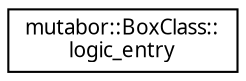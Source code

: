 digraph "Grafische Darstellung der Klassenhierarchie"
{
  edge [fontname="Sans",fontsize="10",labelfontname="Sans",labelfontsize="10"];
  node [fontname="Sans",fontsize="10",shape=record];
  rankdir="LR";
  Node0 [label="mutabor::BoxClass::\llogic_entry",height=0.2,width=0.4,color="black", fillcolor="white", style="filled",URL="$da/d9b/structmutabor_1_1BoxClass_1_1logic__entry.html"];
}
